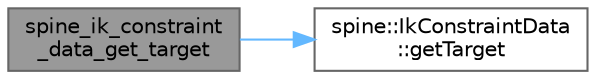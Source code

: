 digraph "spine_ik_constraint_data_get_target"
{
 // LATEX_PDF_SIZE
  bgcolor="transparent";
  edge [fontname=Helvetica,fontsize=10,labelfontname=Helvetica,labelfontsize=10];
  node [fontname=Helvetica,fontsize=10,shape=box,height=0.2,width=0.4];
  rankdir="LR";
  Node1 [id="Node000001",label="spine_ik_constraint\l_data_get_target",height=0.2,width=0.4,color="gray40", fillcolor="grey60", style="filled", fontcolor="black",tooltip=" "];
  Node1 -> Node2 [id="edge1_Node000001_Node000002",color="steelblue1",style="solid",tooltip=" "];
  Node2 [id="Node000002",label="spine::IkConstraintData\l::getTarget",height=0.2,width=0.4,color="grey40", fillcolor="white", style="filled",URL="$classspine_1_1_ik_constraint_data.html#ad473c49995c7d84f3d75842a5cfe0946",tooltip="The bone that is the IK target."];
}
